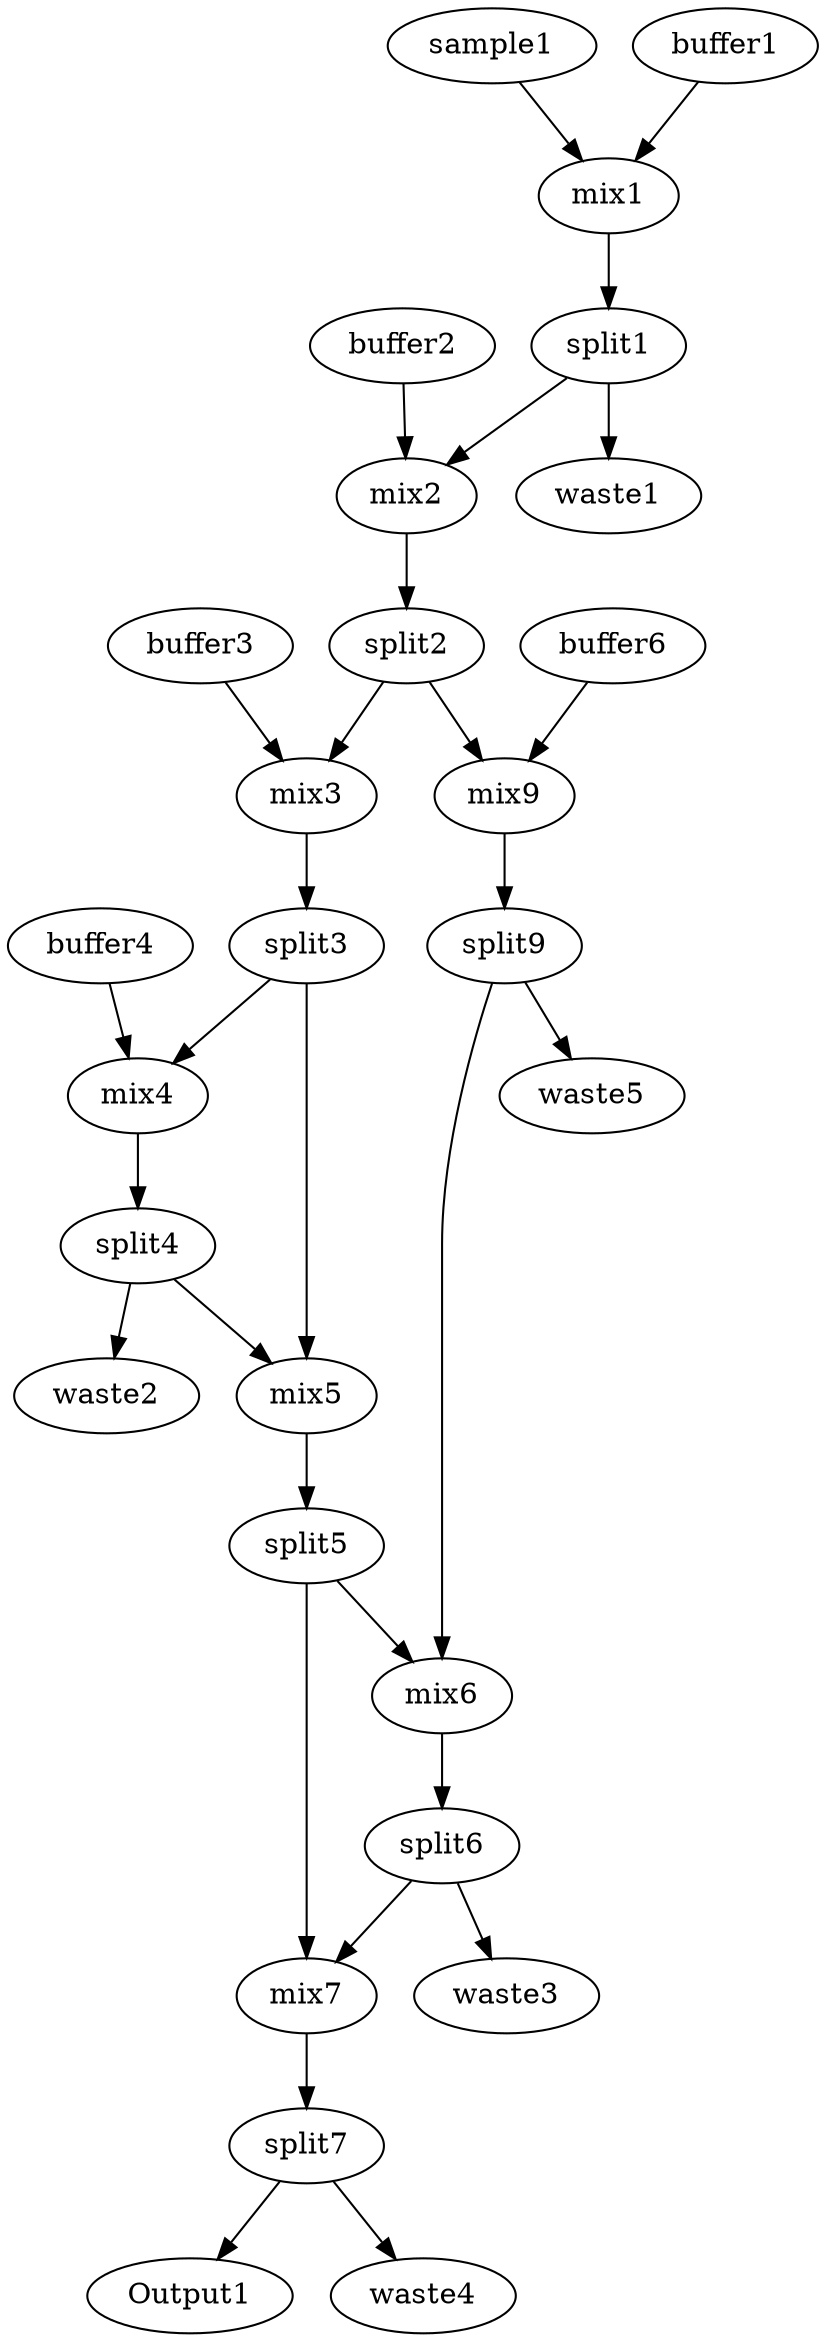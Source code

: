 digraph G {
	0 [label = "sample1"];
	1 [label = "buffer1"];
	2 [label = "mix1"];
	3 [label = "split1"];
	4 [label = "buffer2"];
	5 [label = "mix2"];
	6 [label = "split2"];
	7 [label = "buffer3"];
	8 [label = "mix3"];
	9 [label = "split3"];
	10 [label = "buffer4"];
	11 [label = "mix4"];
	12 [label = "split4"];
	13 [label = "mix5"];
	14 [label = "split5"];
	15 [label = "mix6"];
	16 [label = "split6"];
	17 [label = "mix7"];
	18 [label = "split7"];
	19 [label = "Output1"];
	20 [label = "mix9"];
	21 [label = "buffer6"];
	22 [label = "split9"];
	23 [label = "waste1"];
	24 [label = "waste2"];
	25 [label = "waste3"];
	26 [label = "waste4"];
	27 [label = "waste5"];
	0 -> 2
	1 -> 2
	2 -> 3
	3 -> 5
	4 -> 5
	5 -> 6
	6 -> 8
	7 -> 8
	8 -> 9
	9 -> 11
	10 -> 11
	11 -> 12
	9 -> 13
	12 -> 13
	13 -> 14
	22 -> 15
	14 -> 15
	15 -> 16
	16 -> 17
	14 -> 17
	17 -> 18
	18 -> 19
	6 -> 20
	21 -> 20
	20 -> 22
	3 -> 23
	12 -> 24
	16 -> 25
	18 -> 26
	22 -> 27
}

